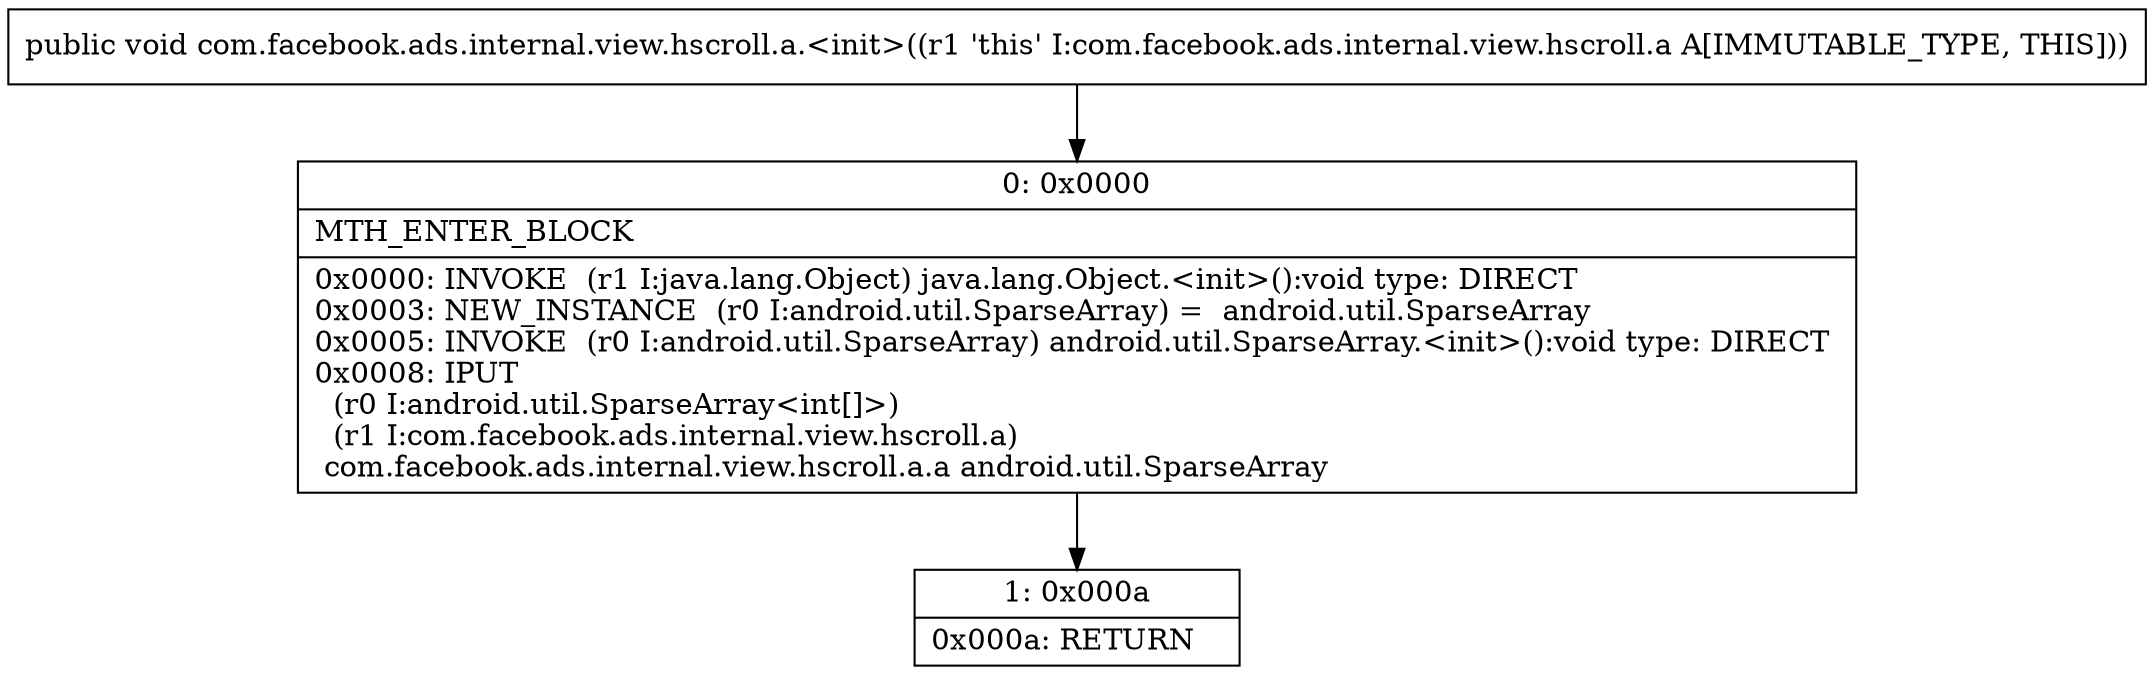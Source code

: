 digraph "CFG forcom.facebook.ads.internal.view.hscroll.a.\<init\>()V" {
Node_0 [shape=record,label="{0\:\ 0x0000|MTH_ENTER_BLOCK\l|0x0000: INVOKE  (r1 I:java.lang.Object) java.lang.Object.\<init\>():void type: DIRECT \l0x0003: NEW_INSTANCE  (r0 I:android.util.SparseArray) =  android.util.SparseArray \l0x0005: INVOKE  (r0 I:android.util.SparseArray) android.util.SparseArray.\<init\>():void type: DIRECT \l0x0008: IPUT  \l  (r0 I:android.util.SparseArray\<int[]\>)\l  (r1 I:com.facebook.ads.internal.view.hscroll.a)\l com.facebook.ads.internal.view.hscroll.a.a android.util.SparseArray \l}"];
Node_1 [shape=record,label="{1\:\ 0x000a|0x000a: RETURN   \l}"];
MethodNode[shape=record,label="{public void com.facebook.ads.internal.view.hscroll.a.\<init\>((r1 'this' I:com.facebook.ads.internal.view.hscroll.a A[IMMUTABLE_TYPE, THIS])) }"];
MethodNode -> Node_0;
Node_0 -> Node_1;
}

